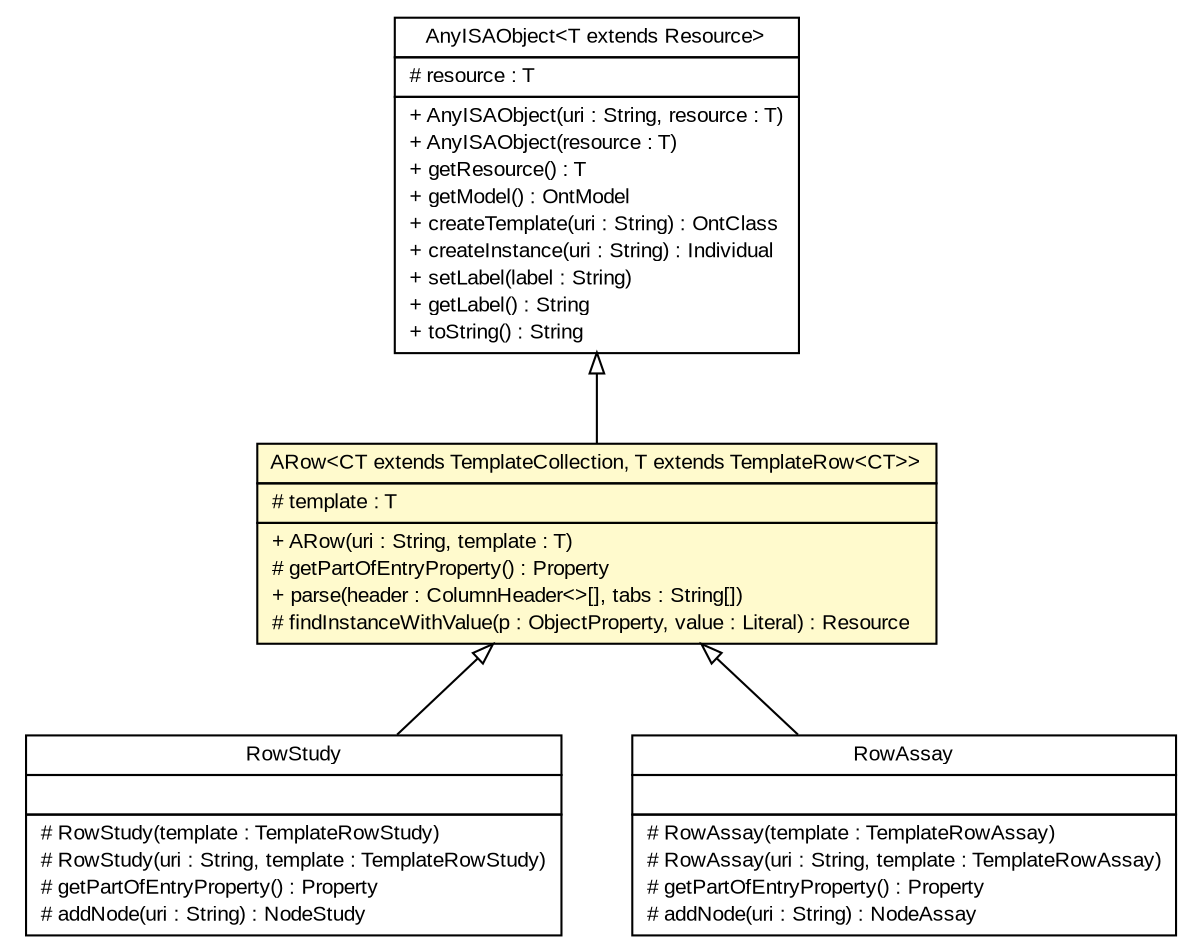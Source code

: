 #!/usr/local/bin/dot
#
# Class diagram 
# Generated by UmlGraph version 4.6 (http://www.spinellis.gr/sw/umlgraph)
#

digraph G {
	edge [fontname="arial",fontsize=10,labelfontname="arial",labelfontsize=10];
	node [fontname="arial",fontsize=10,shape=plaintext];
	// net.toxbank.isa.RowStudy
	c627 [label=<<table border="0" cellborder="1" cellspacing="0" cellpadding="2" port="p" href="./RowStudy.html">
		<tr><td><table border="0" cellspacing="0" cellpadding="1">
			<tr><td> RowStudy </td></tr>
		</table></td></tr>
		<tr><td><table border="0" cellspacing="0" cellpadding="1">
			<tr><td align="left">  </td></tr>
		</table></td></tr>
		<tr><td><table border="0" cellspacing="0" cellpadding="1">
			<tr><td align="left"> # RowStudy(template : TemplateRowStudy) </td></tr>
			<tr><td align="left"> # RowStudy(uri : String, template : TemplateRowStudy) </td></tr>
			<tr><td align="left"> # getPartOfEntryProperty() : Property </td></tr>
			<tr><td align="left"> # addNode(uri : String) : NodeStudy </td></tr>
		</table></td></tr>
		</table>>, fontname="arial", fontcolor="black", fontsize=10.0];
	// net.toxbank.isa.RowAssay
	c628 [label=<<table border="0" cellborder="1" cellspacing="0" cellpadding="2" port="p" href="./RowAssay.html">
		<tr><td><table border="0" cellspacing="0" cellpadding="1">
			<tr><td> RowAssay </td></tr>
		</table></td></tr>
		<tr><td><table border="0" cellspacing="0" cellpadding="1">
			<tr><td align="left">  </td></tr>
		</table></td></tr>
		<tr><td><table border="0" cellspacing="0" cellpadding="1">
			<tr><td align="left"> # RowAssay(template : TemplateRowAssay) </td></tr>
			<tr><td align="left"> # RowAssay(uri : String, template : TemplateRowAssay) </td></tr>
			<tr><td align="left"> # getPartOfEntryProperty() : Property </td></tr>
			<tr><td align="left"> # addNode(uri : String) : NodeAssay </td></tr>
		</table></td></tr>
		</table>>, fontname="arial", fontcolor="black", fontsize=10.0];
	// net.toxbank.isa.ARow<CT extends net.toxbank.isa.TemplateCollection, T extends net.toxbank.isa.TemplateRow<CT>>
	c637 [label=<<table border="0" cellborder="1" cellspacing="0" cellpadding="2" port="p" bgcolor="lemonChiffon" href="./ARow.html">
		<tr><td><table border="0" cellspacing="0" cellpadding="1">
			<tr><td> ARow&lt;CT extends TemplateCollection, T extends TemplateRow&lt;CT&gt;&gt; </td></tr>
		</table></td></tr>
		<tr><td><table border="0" cellspacing="0" cellpadding="1">
			<tr><td align="left"> # template : T </td></tr>
		</table></td></tr>
		<tr><td><table border="0" cellspacing="0" cellpadding="1">
			<tr><td align="left"> + ARow(uri : String, template : T) </td></tr>
			<tr><td align="left"> # getPartOfEntryProperty() : Property </td></tr>
			<tr><td align="left"> + parse(header : ColumnHeader&lt;&gt;[], tabs : String[]) </td></tr>
			<tr><td align="left"> # findInstanceWithValue(p : ObjectProperty, value : Literal) : Resource </td></tr>
		</table></td></tr>
		</table>>, fontname="arial", fontcolor="black", fontsize=10.0];
	// net.toxbank.isa.AnyISAObject<T extends com.hp.hpl.jena.rdf.model.Resource>
	c638 [label=<<table border="0" cellborder="1" cellspacing="0" cellpadding="2" port="p" href="./AnyISAObject.html">
		<tr><td><table border="0" cellspacing="0" cellpadding="1">
			<tr><td> AnyISAObject&lt;T extends Resource&gt; </td></tr>
		</table></td></tr>
		<tr><td><table border="0" cellspacing="0" cellpadding="1">
			<tr><td align="left"> # resource : T </td></tr>
		</table></td></tr>
		<tr><td><table border="0" cellspacing="0" cellpadding="1">
			<tr><td align="left"> + AnyISAObject(uri : String, resource : T) </td></tr>
			<tr><td align="left"> + AnyISAObject(resource : T) </td></tr>
			<tr><td align="left"> + getResource() : T </td></tr>
			<tr><td align="left"> + getModel() : OntModel </td></tr>
			<tr><td align="left"> + createTemplate(uri : String) : OntClass </td></tr>
			<tr><td align="left"> + createInstance(uri : String) : Individual </td></tr>
			<tr><td align="left"> + setLabel(label : String) </td></tr>
			<tr><td align="left"> + getLabel() : String </td></tr>
			<tr><td align="left"> + toString() : String </td></tr>
		</table></td></tr>
		</table>>, fontname="arial", fontcolor="black", fontsize=10.0];
	//net.toxbank.isa.RowStudy extends net.toxbank.isa.ARow<net.toxbank.isa.TemplateStudy, net.toxbank.isa.TemplateRowStudy>
	c637:p -> c627:p [dir=back,arrowtail=empty];
	//net.toxbank.isa.RowAssay extends net.toxbank.isa.ARow<net.toxbank.isa.TemplateAssay, net.toxbank.isa.TemplateRowAssay>
	c637:p -> c628:p [dir=back,arrowtail=empty];
	//net.toxbank.isa.ARow<CT extends net.toxbank.isa.TemplateCollection, T extends net.toxbank.isa.TemplateRow<CT>> extends net.toxbank.isa.AnyISAObject<com.hp.hpl.jena.ontology.Individual>
	c638:p -> c637:p [dir=back,arrowtail=empty];
}

